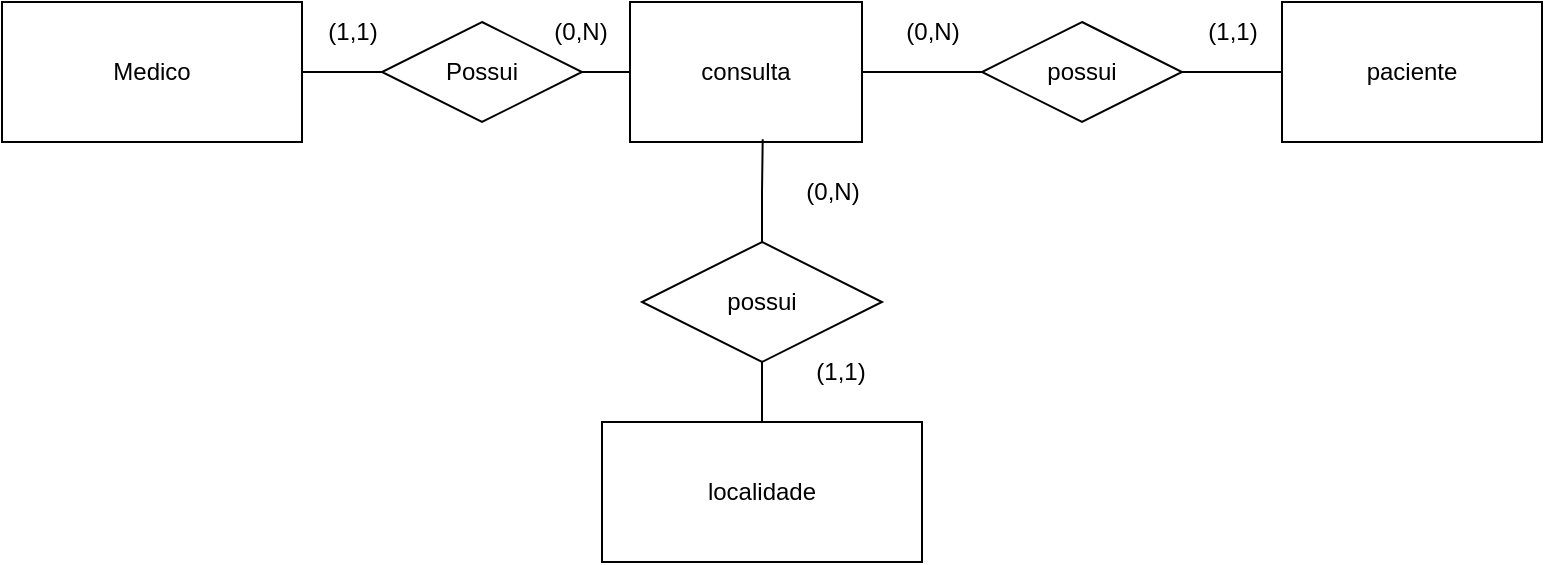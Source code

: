 <mxfile version="26.2.5" pages="3">
  <diagram name="Modelo Conceitual" id="XdbfW6OrvHlhTOaKMAr4">
    <mxGraphModel dx="1044" dy="562" grid="1" gridSize="10" guides="1" tooltips="1" connect="1" arrows="1" fold="1" page="1" pageScale="1" pageWidth="827" pageHeight="1169" math="0" shadow="0">
      <root>
        <mxCell id="0" />
        <mxCell id="1" parent="0" />
        <mxCell id="3s5COx7zcraZV2LJmLjN-1" value="Medico" style="whiteSpace=wrap;html=1;align=center;" vertex="1" parent="1">
          <mxGeometry x="20" y="110" width="150" height="70" as="geometry" />
        </mxCell>
        <mxCell id="3s5COx7zcraZV2LJmLjN-2" value="paciente" style="whiteSpace=wrap;html=1;align=center;" vertex="1" parent="1">
          <mxGeometry x="660" y="110" width="130" height="70" as="geometry" />
        </mxCell>
        <mxCell id="3s5COx7zcraZV2LJmLjN-9" style="edgeStyle=orthogonalEdgeStyle;rounded=0;orthogonalLoop=1;jettySize=auto;html=1;entryX=1;entryY=0.5;entryDx=0;entryDy=0;endArrow=none;startFill=0;" edge="1" parent="1" source="3s5COx7zcraZV2LJmLjN-3" target="3s5COx7zcraZV2LJmLjN-6">
          <mxGeometry relative="1" as="geometry" />
        </mxCell>
        <mxCell id="3s5COx7zcraZV2LJmLjN-14" style="edgeStyle=orthogonalEdgeStyle;rounded=0;orthogonalLoop=1;jettySize=auto;html=1;entryX=0;entryY=0.5;entryDx=0;entryDy=0;endArrow=none;startFill=0;" edge="1" parent="1" source="3s5COx7zcraZV2LJmLjN-3" target="3s5COx7zcraZV2LJmLjN-11">
          <mxGeometry relative="1" as="geometry" />
        </mxCell>
        <mxCell id="3s5COx7zcraZV2LJmLjN-3" value="consulta" style="whiteSpace=wrap;html=1;align=center;" vertex="1" parent="1">
          <mxGeometry x="334" y="110" width="116" height="70" as="geometry" />
        </mxCell>
        <mxCell id="3s5COx7zcraZV2LJmLjN-17" style="edgeStyle=orthogonalEdgeStyle;rounded=0;orthogonalLoop=1;jettySize=auto;html=1;entryX=0.5;entryY=1;entryDx=0;entryDy=0;endArrow=none;startFill=0;" edge="1" parent="1" source="3s5COx7zcraZV2LJmLjN-4" target="3s5COx7zcraZV2LJmLjN-16">
          <mxGeometry relative="1" as="geometry" />
        </mxCell>
        <mxCell id="3s5COx7zcraZV2LJmLjN-4" value="localidade" style="whiteSpace=wrap;html=1;align=center;" vertex="1" parent="1">
          <mxGeometry x="320" y="320" width="160" height="70" as="geometry" />
        </mxCell>
        <mxCell id="3s5COx7zcraZV2LJmLjN-10" style="edgeStyle=orthogonalEdgeStyle;rounded=0;orthogonalLoop=1;jettySize=auto;html=1;entryX=1;entryY=0.5;entryDx=0;entryDy=0;endArrow=none;startFill=0;" edge="1" parent="1" source="3s5COx7zcraZV2LJmLjN-6" target="3s5COx7zcraZV2LJmLjN-1">
          <mxGeometry relative="1" as="geometry" />
        </mxCell>
        <mxCell id="3s5COx7zcraZV2LJmLjN-6" value="Possui" style="shape=rhombus;perimeter=rhombusPerimeter;whiteSpace=wrap;html=1;align=center;" vertex="1" parent="1">
          <mxGeometry x="210" y="120" width="100" height="50" as="geometry" />
        </mxCell>
        <mxCell id="3s5COx7zcraZV2LJmLjN-13" style="edgeStyle=orthogonalEdgeStyle;rounded=0;orthogonalLoop=1;jettySize=auto;html=1;endArrow=none;startFill=0;" edge="1" parent="1" source="3s5COx7zcraZV2LJmLjN-11" target="3s5COx7zcraZV2LJmLjN-2">
          <mxGeometry relative="1" as="geometry" />
        </mxCell>
        <mxCell id="3s5COx7zcraZV2LJmLjN-11" value="possui" style="shape=rhombus;perimeter=rhombusPerimeter;whiteSpace=wrap;html=1;align=center;" vertex="1" parent="1">
          <mxGeometry x="510" y="120" width="100" height="50" as="geometry" />
        </mxCell>
        <mxCell id="3s5COx7zcraZV2LJmLjN-16" value="possui" style="shape=rhombus;perimeter=rhombusPerimeter;whiteSpace=wrap;html=1;align=center;" vertex="1" parent="1">
          <mxGeometry x="340" y="230" width="120" height="60" as="geometry" />
        </mxCell>
        <mxCell id="3s5COx7zcraZV2LJmLjN-18" style="edgeStyle=orthogonalEdgeStyle;rounded=0;orthogonalLoop=1;jettySize=auto;html=1;entryX=0.572;entryY=0.98;entryDx=0;entryDy=0;entryPerimeter=0;endArrow=none;startFill=0;" edge="1" parent="1" source="3s5COx7zcraZV2LJmLjN-16" target="3s5COx7zcraZV2LJmLjN-3">
          <mxGeometry relative="1" as="geometry" />
        </mxCell>
        <mxCell id="3s5COx7zcraZV2LJmLjN-19" value="(1,1)" style="text;html=1;align=center;verticalAlign=middle;resizable=0;points=[];autosize=1;strokeColor=none;fillColor=none;" vertex="1" parent="1">
          <mxGeometry x="170" y="110" width="50" height="30" as="geometry" />
        </mxCell>
        <mxCell id="3s5COx7zcraZV2LJmLjN-20" value="(0,N)" style="text;html=1;align=center;verticalAlign=middle;resizable=0;points=[];autosize=1;strokeColor=none;fillColor=none;" vertex="1" parent="1">
          <mxGeometry x="284" y="110" width="50" height="30" as="geometry" />
        </mxCell>
        <mxCell id="3s5COx7zcraZV2LJmLjN-21" value="(1,1)" style="text;html=1;align=center;verticalAlign=middle;resizable=0;points=[];autosize=1;strokeColor=none;fillColor=none;" vertex="1" parent="1">
          <mxGeometry x="610" y="110" width="50" height="30" as="geometry" />
        </mxCell>
        <mxCell id="3s5COx7zcraZV2LJmLjN-23" value="(0,N)" style="text;html=1;align=center;verticalAlign=middle;resizable=0;points=[];autosize=1;strokeColor=none;fillColor=none;" vertex="1" parent="1">
          <mxGeometry x="460" y="110" width="50" height="30" as="geometry" />
        </mxCell>
        <mxCell id="3s5COx7zcraZV2LJmLjN-24" value="(1,1)" style="text;html=1;align=center;verticalAlign=middle;resizable=0;points=[];autosize=1;strokeColor=none;fillColor=none;" vertex="1" parent="1">
          <mxGeometry x="414" y="280" width="50" height="30" as="geometry" />
        </mxCell>
        <mxCell id="3s5COx7zcraZV2LJmLjN-25" value="(0,N)" style="text;html=1;align=center;verticalAlign=middle;resizable=0;points=[];autosize=1;strokeColor=none;fillColor=none;" vertex="1" parent="1">
          <mxGeometry x="410" y="190" width="50" height="30" as="geometry" />
        </mxCell>
      </root>
    </mxGraphModel>
  </diagram>
  <diagram id="AGFyc7qadHE_hdoSqZsq" name="Modelo logico">
    <mxGraphModel dx="870" dy="468" grid="1" gridSize="10" guides="1" tooltips="1" connect="1" arrows="1" fold="1" page="1" pageScale="1" pageWidth="827" pageHeight="1169" math="0" shadow="0">
      <root>
        <mxCell id="0" />
        <mxCell id="1" parent="0" />
        <mxCell id="VXUU4b_qIK71xJCYZt5q-1" value="Medico" style="shape=table;startSize=30;container=1;collapsible=1;childLayout=tableLayout;fixedRows=1;rowLines=0;fontStyle=1;align=center;resizeLast=1;html=1;" vertex="1" parent="1">
          <mxGeometry x="60" y="210" width="190" height="170" as="geometry" />
        </mxCell>
        <mxCell id="VXUU4b_qIK71xJCYZt5q-2" value="" style="shape=tableRow;horizontal=0;startSize=0;swimlaneHead=0;swimlaneBody=0;fillColor=none;collapsible=0;dropTarget=0;points=[[0,0.5],[1,0.5]];portConstraint=eastwest;top=0;left=0;right=0;bottom=1;" vertex="1" parent="VXUU4b_qIK71xJCYZt5q-1">
          <mxGeometry y="30" width="190" height="20" as="geometry" />
        </mxCell>
        <mxCell id="VXUU4b_qIK71xJCYZt5q-3" value="PK" style="shape=partialRectangle;connectable=0;fillColor=none;top=0;left=0;bottom=0;right=0;fontStyle=1;overflow=hidden;whiteSpace=wrap;html=1;" vertex="1" parent="VXUU4b_qIK71xJCYZt5q-2">
          <mxGeometry width="30" height="20" as="geometry">
            <mxRectangle width="30" height="20" as="alternateBounds" />
          </mxGeometry>
        </mxCell>
        <mxCell id="VXUU4b_qIK71xJCYZt5q-4" value="idMedico" style="shape=partialRectangle;connectable=0;fillColor=none;top=0;left=0;bottom=0;right=0;align=left;spacingLeft=6;fontStyle=5;overflow=hidden;whiteSpace=wrap;html=1;" vertex="1" parent="VXUU4b_qIK71xJCYZt5q-2">
          <mxGeometry x="30" width="160" height="20" as="geometry">
            <mxRectangle width="160" height="20" as="alternateBounds" />
          </mxGeometry>
        </mxCell>
        <mxCell id="VXUU4b_qIK71xJCYZt5q-5" value="" style="shape=tableRow;horizontal=0;startSize=0;swimlaneHead=0;swimlaneBody=0;fillColor=none;collapsible=0;dropTarget=0;points=[[0,0.5],[1,0.5]];portConstraint=eastwest;top=0;left=0;right=0;bottom=0;" vertex="1" parent="VXUU4b_qIK71xJCYZt5q-1">
          <mxGeometry y="50" width="190" height="30" as="geometry" />
        </mxCell>
        <mxCell id="VXUU4b_qIK71xJCYZt5q-6" value="" style="shape=partialRectangle;connectable=0;fillColor=none;top=0;left=0;bottom=0;right=0;editable=1;overflow=hidden;whiteSpace=wrap;html=1;" vertex="1" parent="VXUU4b_qIK71xJCYZt5q-5">
          <mxGeometry width="30" height="30" as="geometry">
            <mxRectangle width="30" height="30" as="alternateBounds" />
          </mxGeometry>
        </mxCell>
        <mxCell id="VXUU4b_qIK71xJCYZt5q-7" value="Nome" style="shape=partialRectangle;connectable=0;fillColor=none;top=0;left=0;bottom=0;right=0;align=left;spacingLeft=6;overflow=hidden;whiteSpace=wrap;html=1;" vertex="1" parent="VXUU4b_qIK71xJCYZt5q-5">
          <mxGeometry x="30" width="160" height="30" as="geometry">
            <mxRectangle width="160" height="30" as="alternateBounds" />
          </mxGeometry>
        </mxCell>
        <mxCell id="VXUU4b_qIK71xJCYZt5q-8" value="" style="shape=tableRow;horizontal=0;startSize=0;swimlaneHead=0;swimlaneBody=0;fillColor=none;collapsible=0;dropTarget=0;points=[[0,0.5],[1,0.5]];portConstraint=eastwest;top=0;left=0;right=0;bottom=0;" vertex="1" parent="VXUU4b_qIK71xJCYZt5q-1">
          <mxGeometry y="80" width="190" height="30" as="geometry" />
        </mxCell>
        <mxCell id="VXUU4b_qIK71xJCYZt5q-9" value="" style="shape=partialRectangle;connectable=0;fillColor=none;top=0;left=0;bottom=0;right=0;editable=1;overflow=hidden;whiteSpace=wrap;html=1;" vertex="1" parent="VXUU4b_qIK71xJCYZt5q-8">
          <mxGeometry width="30" height="30" as="geometry">
            <mxRectangle width="30" height="30" as="alternateBounds" />
          </mxGeometry>
        </mxCell>
        <mxCell id="VXUU4b_qIK71xJCYZt5q-10" value="CRM" style="shape=partialRectangle;connectable=0;fillColor=none;top=0;left=0;bottom=0;right=0;align=left;spacingLeft=6;overflow=hidden;whiteSpace=wrap;html=1;" vertex="1" parent="VXUU4b_qIK71xJCYZt5q-8">
          <mxGeometry x="30" width="160" height="30" as="geometry">
            <mxRectangle width="160" height="30" as="alternateBounds" />
          </mxGeometry>
        </mxCell>
        <mxCell id="VXUU4b_qIK71xJCYZt5q-11" value="" style="shape=tableRow;horizontal=0;startSize=0;swimlaneHead=0;swimlaneBody=0;fillColor=none;collapsible=0;dropTarget=0;points=[[0,0.5],[1,0.5]];portConstraint=eastwest;top=0;left=0;right=0;bottom=0;" vertex="1" parent="VXUU4b_qIK71xJCYZt5q-1">
          <mxGeometry y="110" width="190" height="30" as="geometry" />
        </mxCell>
        <mxCell id="VXUU4b_qIK71xJCYZt5q-12" value="" style="shape=partialRectangle;connectable=0;fillColor=none;top=0;left=0;bottom=0;right=0;editable=1;overflow=hidden;whiteSpace=wrap;html=1;" vertex="1" parent="VXUU4b_qIK71xJCYZt5q-11">
          <mxGeometry width="30" height="30" as="geometry">
            <mxRectangle width="30" height="30" as="alternateBounds" />
          </mxGeometry>
        </mxCell>
        <mxCell id="VXUU4b_qIK71xJCYZt5q-13" value="Especialidade" style="shape=partialRectangle;connectable=0;fillColor=none;top=0;left=0;bottom=0;right=0;align=left;spacingLeft=6;overflow=hidden;whiteSpace=wrap;html=1;" vertex="1" parent="VXUU4b_qIK71xJCYZt5q-11">
          <mxGeometry x="30" width="160" height="30" as="geometry">
            <mxRectangle width="160" height="30" as="alternateBounds" />
          </mxGeometry>
        </mxCell>
        <mxCell id="VXUU4b_qIK71xJCYZt5q-27" value="" style="shape=tableRow;horizontal=0;startSize=0;swimlaneHead=0;swimlaneBody=0;fillColor=none;collapsible=0;dropTarget=0;points=[[0,0.5],[1,0.5]];portConstraint=eastwest;top=0;left=0;right=0;bottom=0;" vertex="1" parent="VXUU4b_qIK71xJCYZt5q-1">
          <mxGeometry y="140" width="190" height="30" as="geometry" />
        </mxCell>
        <mxCell id="VXUU4b_qIK71xJCYZt5q-28" value="" style="shape=partialRectangle;connectable=0;fillColor=none;top=0;left=0;bottom=0;right=0;editable=1;overflow=hidden;whiteSpace=wrap;html=1;" vertex="1" parent="VXUU4b_qIK71xJCYZt5q-27">
          <mxGeometry width="30" height="30" as="geometry">
            <mxRectangle width="30" height="30" as="alternateBounds" />
          </mxGeometry>
        </mxCell>
        <mxCell id="VXUU4b_qIK71xJCYZt5q-29" value="Horario Trabalho" style="shape=partialRectangle;connectable=0;fillColor=none;top=0;left=0;bottom=0;right=0;align=left;spacingLeft=6;overflow=hidden;whiteSpace=wrap;html=1;" vertex="1" parent="VXUU4b_qIK71xJCYZt5q-27">
          <mxGeometry x="30" width="160" height="30" as="geometry">
            <mxRectangle width="160" height="30" as="alternateBounds" />
          </mxGeometry>
        </mxCell>
        <mxCell id="VXUU4b_qIK71xJCYZt5q-30" value="Consulta" style="shape=table;startSize=30;container=1;collapsible=1;childLayout=tableLayout;fixedRows=1;rowLines=0;fontStyle=1;align=center;resizeLast=1;html=1;" vertex="1" parent="1">
          <mxGeometry x="310" y="210" width="190" height="170" as="geometry" />
        </mxCell>
        <mxCell id="VXUU4b_qIK71xJCYZt5q-31" value="" style="shape=tableRow;horizontal=0;startSize=0;swimlaneHead=0;swimlaneBody=0;fillColor=none;collapsible=0;dropTarget=0;points=[[0,0.5],[1,0.5]];portConstraint=eastwest;top=0;left=0;right=0;bottom=1;" vertex="1" parent="VXUU4b_qIK71xJCYZt5q-30">
          <mxGeometry y="30" width="190" height="20" as="geometry" />
        </mxCell>
        <mxCell id="VXUU4b_qIK71xJCYZt5q-32" value="PK" style="shape=partialRectangle;connectable=0;fillColor=none;top=0;left=0;bottom=0;right=0;fontStyle=1;overflow=hidden;whiteSpace=wrap;html=1;" vertex="1" parent="VXUU4b_qIK71xJCYZt5q-31">
          <mxGeometry width="30" height="20" as="geometry">
            <mxRectangle width="30" height="20" as="alternateBounds" />
          </mxGeometry>
        </mxCell>
        <mxCell id="VXUU4b_qIK71xJCYZt5q-33" value="idConsulta" style="shape=partialRectangle;connectable=0;fillColor=none;top=0;left=0;bottom=0;right=0;align=left;spacingLeft=6;fontStyle=5;overflow=hidden;whiteSpace=wrap;html=1;" vertex="1" parent="VXUU4b_qIK71xJCYZt5q-31">
          <mxGeometry x="30" width="160" height="20" as="geometry">
            <mxRectangle width="160" height="20" as="alternateBounds" />
          </mxGeometry>
        </mxCell>
        <mxCell id="VXUU4b_qIK71xJCYZt5q-34" value="" style="shape=tableRow;horizontal=0;startSize=0;swimlaneHead=0;swimlaneBody=0;fillColor=none;collapsible=0;dropTarget=0;points=[[0,0.5],[1,0.5]];portConstraint=eastwest;top=0;left=0;right=0;bottom=0;" vertex="1" parent="VXUU4b_qIK71xJCYZt5q-30">
          <mxGeometry y="50" width="190" height="30" as="geometry" />
        </mxCell>
        <mxCell id="VXUU4b_qIK71xJCYZt5q-35" value="" style="shape=partialRectangle;connectable=0;fillColor=none;top=0;left=0;bottom=0;right=0;editable=1;overflow=hidden;whiteSpace=wrap;html=1;" vertex="1" parent="VXUU4b_qIK71xJCYZt5q-34">
          <mxGeometry width="30" height="30" as="geometry">
            <mxRectangle width="30" height="30" as="alternateBounds" />
          </mxGeometry>
        </mxCell>
        <mxCell id="VXUU4b_qIK71xJCYZt5q-36" value="Horario" style="shape=partialRectangle;connectable=0;fillColor=none;top=0;left=0;bottom=0;right=0;align=left;spacingLeft=6;overflow=hidden;whiteSpace=wrap;html=1;" vertex="1" parent="VXUU4b_qIK71xJCYZt5q-34">
          <mxGeometry x="30" width="160" height="30" as="geometry">
            <mxRectangle width="160" height="30" as="alternateBounds" />
          </mxGeometry>
        </mxCell>
        <mxCell id="VXUU4b_qIK71xJCYZt5q-37" value="" style="shape=tableRow;horizontal=0;startSize=0;swimlaneHead=0;swimlaneBody=0;fillColor=none;collapsible=0;dropTarget=0;points=[[0,0.5],[1,0.5]];portConstraint=eastwest;top=0;left=0;right=0;bottom=0;" vertex="1" parent="VXUU4b_qIK71xJCYZt5q-30">
          <mxGeometry y="80" width="190" height="30" as="geometry" />
        </mxCell>
        <mxCell id="VXUU4b_qIK71xJCYZt5q-38" value="" style="shape=partialRectangle;connectable=0;fillColor=none;top=0;left=0;bottom=0;right=0;editable=1;overflow=hidden;whiteSpace=wrap;html=1;" vertex="1" parent="VXUU4b_qIK71xJCYZt5q-37">
          <mxGeometry width="30" height="30" as="geometry">
            <mxRectangle width="30" height="30" as="alternateBounds" />
          </mxGeometry>
        </mxCell>
        <mxCell id="VXUU4b_qIK71xJCYZt5q-39" value="Data" style="shape=partialRectangle;connectable=0;fillColor=none;top=0;left=0;bottom=0;right=0;align=left;spacingLeft=6;overflow=hidden;whiteSpace=wrap;html=1;" vertex="1" parent="VXUU4b_qIK71xJCYZt5q-37">
          <mxGeometry x="30" width="160" height="30" as="geometry">
            <mxRectangle width="160" height="30" as="alternateBounds" />
          </mxGeometry>
        </mxCell>
        <mxCell id="VXUU4b_qIK71xJCYZt5q-87" value="" style="shape=tableRow;horizontal=0;startSize=0;swimlaneHead=0;swimlaneBody=0;fillColor=none;collapsible=0;dropTarget=0;points=[[0,0.5],[1,0.5]];portConstraint=eastwest;top=0;left=0;right=0;bottom=1;" vertex="1" parent="VXUU4b_qIK71xJCYZt5q-30">
          <mxGeometry y="110" width="190" height="20" as="geometry" />
        </mxCell>
        <mxCell id="VXUU4b_qIK71xJCYZt5q-88" value="FK" style="shape=partialRectangle;connectable=0;fillColor=none;top=0;left=0;bottom=0;right=0;fontStyle=1;overflow=hidden;whiteSpace=wrap;html=1;" vertex="1" parent="VXUU4b_qIK71xJCYZt5q-87">
          <mxGeometry width="30" height="20" as="geometry">
            <mxRectangle width="30" height="20" as="alternateBounds" />
          </mxGeometry>
        </mxCell>
        <mxCell id="VXUU4b_qIK71xJCYZt5q-89" value="idMedico" style="shape=partialRectangle;connectable=0;fillColor=none;top=0;left=0;bottom=0;right=0;align=left;spacingLeft=6;fontStyle=5;overflow=hidden;whiteSpace=wrap;html=1;" vertex="1" parent="VXUU4b_qIK71xJCYZt5q-87">
          <mxGeometry x="30" width="160" height="20" as="geometry">
            <mxRectangle width="160" height="20" as="alternateBounds" />
          </mxGeometry>
        </mxCell>
        <mxCell id="VXUU4b_qIK71xJCYZt5q-103" value="" style="shape=tableRow;horizontal=0;startSize=0;swimlaneHead=0;swimlaneBody=0;fillColor=none;collapsible=0;dropTarget=0;points=[[0,0.5],[1,0.5]];portConstraint=eastwest;top=0;left=0;right=0;bottom=1;" vertex="1" parent="VXUU4b_qIK71xJCYZt5q-30">
          <mxGeometry y="130" width="190" height="20" as="geometry" />
        </mxCell>
        <mxCell id="VXUU4b_qIK71xJCYZt5q-104" value="FK" style="shape=partialRectangle;connectable=0;fillColor=none;top=0;left=0;bottom=0;right=0;fontStyle=1;overflow=hidden;whiteSpace=wrap;html=1;" vertex="1" parent="VXUU4b_qIK71xJCYZt5q-103">
          <mxGeometry width="30" height="20" as="geometry">
            <mxRectangle width="30" height="20" as="alternateBounds" />
          </mxGeometry>
        </mxCell>
        <mxCell id="VXUU4b_qIK71xJCYZt5q-105" value="idPaciente" style="shape=partialRectangle;connectable=0;fillColor=none;top=0;left=0;bottom=0;right=0;align=left;spacingLeft=6;fontStyle=5;overflow=hidden;whiteSpace=wrap;html=1;" vertex="1" parent="VXUU4b_qIK71xJCYZt5q-103">
          <mxGeometry x="30" width="160" height="20" as="geometry">
            <mxRectangle width="160" height="20" as="alternateBounds" />
          </mxGeometry>
        </mxCell>
        <mxCell id="VXUU4b_qIK71xJCYZt5q-106" value="" style="shape=tableRow;horizontal=0;startSize=0;swimlaneHead=0;swimlaneBody=0;fillColor=none;collapsible=0;dropTarget=0;points=[[0,0.5],[1,0.5]];portConstraint=eastwest;top=0;left=0;right=0;bottom=1;" vertex="1" parent="VXUU4b_qIK71xJCYZt5q-30">
          <mxGeometry y="150" width="190" height="20" as="geometry" />
        </mxCell>
        <mxCell id="VXUU4b_qIK71xJCYZt5q-107" value="FK" style="shape=partialRectangle;connectable=0;fillColor=none;top=0;left=0;bottom=0;right=0;fontStyle=1;overflow=hidden;whiteSpace=wrap;html=1;" vertex="1" parent="VXUU4b_qIK71xJCYZt5q-106">
          <mxGeometry width="30" height="20" as="geometry">
            <mxRectangle width="30" height="20" as="alternateBounds" />
          </mxGeometry>
        </mxCell>
        <mxCell id="VXUU4b_qIK71xJCYZt5q-108" value="idLaboratorio" style="shape=partialRectangle;connectable=0;fillColor=none;top=0;left=0;bottom=0;right=0;align=left;spacingLeft=6;fontStyle=5;overflow=hidden;whiteSpace=wrap;html=1;" vertex="1" parent="VXUU4b_qIK71xJCYZt5q-106">
          <mxGeometry x="30" width="160" height="20" as="geometry">
            <mxRectangle width="160" height="20" as="alternateBounds" />
          </mxGeometry>
        </mxCell>
        <mxCell id="VXUU4b_qIK71xJCYZt5q-46" value="Paciente" style="shape=table;startSize=30;container=1;collapsible=1;childLayout=tableLayout;fixedRows=1;rowLines=0;fontStyle=1;align=center;resizeLast=1;html=1;" vertex="1" parent="1">
          <mxGeometry x="560" y="200" width="190" height="230" as="geometry" />
        </mxCell>
        <mxCell id="VXUU4b_qIK71xJCYZt5q-47" value="" style="shape=tableRow;horizontal=0;startSize=0;swimlaneHead=0;swimlaneBody=0;fillColor=none;collapsible=0;dropTarget=0;points=[[0,0.5],[1,0.5]];portConstraint=eastwest;top=0;left=0;right=0;bottom=1;" vertex="1" parent="VXUU4b_qIK71xJCYZt5q-46">
          <mxGeometry y="30" width="190" height="20" as="geometry" />
        </mxCell>
        <mxCell id="VXUU4b_qIK71xJCYZt5q-48" value="PK" style="shape=partialRectangle;connectable=0;fillColor=none;top=0;left=0;bottom=0;right=0;fontStyle=1;overflow=hidden;whiteSpace=wrap;html=1;" vertex="1" parent="VXUU4b_qIK71xJCYZt5q-47">
          <mxGeometry width="30" height="20" as="geometry">
            <mxRectangle width="30" height="20" as="alternateBounds" />
          </mxGeometry>
        </mxCell>
        <mxCell id="VXUU4b_qIK71xJCYZt5q-49" value="idPaciente" style="shape=partialRectangle;connectable=0;fillColor=none;top=0;left=0;bottom=0;right=0;align=left;spacingLeft=6;fontStyle=5;overflow=hidden;whiteSpace=wrap;html=1;" vertex="1" parent="VXUU4b_qIK71xJCYZt5q-47">
          <mxGeometry x="30" width="160" height="20" as="geometry">
            <mxRectangle width="160" height="20" as="alternateBounds" />
          </mxGeometry>
        </mxCell>
        <mxCell id="VXUU4b_qIK71xJCYZt5q-50" value="" style="shape=tableRow;horizontal=0;startSize=0;swimlaneHead=0;swimlaneBody=0;fillColor=none;collapsible=0;dropTarget=0;points=[[0,0.5],[1,0.5]];portConstraint=eastwest;top=0;left=0;right=0;bottom=0;" vertex="1" parent="VXUU4b_qIK71xJCYZt5q-46">
          <mxGeometry y="50" width="190" height="30" as="geometry" />
        </mxCell>
        <mxCell id="VXUU4b_qIK71xJCYZt5q-51" value="" style="shape=partialRectangle;connectable=0;fillColor=none;top=0;left=0;bottom=0;right=0;editable=1;overflow=hidden;whiteSpace=wrap;html=1;" vertex="1" parent="VXUU4b_qIK71xJCYZt5q-50">
          <mxGeometry width="30" height="30" as="geometry">
            <mxRectangle width="30" height="30" as="alternateBounds" />
          </mxGeometry>
        </mxCell>
        <mxCell id="VXUU4b_qIK71xJCYZt5q-52" value="Nome" style="shape=partialRectangle;connectable=0;fillColor=none;top=0;left=0;bottom=0;right=0;align=left;spacingLeft=6;overflow=hidden;whiteSpace=wrap;html=1;" vertex="1" parent="VXUU4b_qIK71xJCYZt5q-50">
          <mxGeometry x="30" width="160" height="30" as="geometry">
            <mxRectangle width="160" height="30" as="alternateBounds" />
          </mxGeometry>
        </mxCell>
        <mxCell id="VXUU4b_qIK71xJCYZt5q-53" value="" style="shape=tableRow;horizontal=0;startSize=0;swimlaneHead=0;swimlaneBody=0;fillColor=none;collapsible=0;dropTarget=0;points=[[0,0.5],[1,0.5]];portConstraint=eastwest;top=0;left=0;right=0;bottom=0;" vertex="1" parent="VXUU4b_qIK71xJCYZt5q-46">
          <mxGeometry y="80" width="190" height="30" as="geometry" />
        </mxCell>
        <mxCell id="VXUU4b_qIK71xJCYZt5q-54" value="" style="shape=partialRectangle;connectable=0;fillColor=none;top=0;left=0;bottom=0;right=0;editable=1;overflow=hidden;whiteSpace=wrap;html=1;" vertex="1" parent="VXUU4b_qIK71xJCYZt5q-53">
          <mxGeometry width="30" height="30" as="geometry">
            <mxRectangle width="30" height="30" as="alternateBounds" />
          </mxGeometry>
        </mxCell>
        <mxCell id="VXUU4b_qIK71xJCYZt5q-55" value="CPF" style="shape=partialRectangle;connectable=0;fillColor=none;top=0;left=0;bottom=0;right=0;align=left;spacingLeft=6;overflow=hidden;whiteSpace=wrap;html=1;" vertex="1" parent="VXUU4b_qIK71xJCYZt5q-53">
          <mxGeometry x="30" width="160" height="30" as="geometry">
            <mxRectangle width="160" height="30" as="alternateBounds" />
          </mxGeometry>
        </mxCell>
        <mxCell id="VXUU4b_qIK71xJCYZt5q-56" value="" style="shape=tableRow;horizontal=0;startSize=0;swimlaneHead=0;swimlaneBody=0;fillColor=none;collapsible=0;dropTarget=0;points=[[0,0.5],[1,0.5]];portConstraint=eastwest;top=0;left=0;right=0;bottom=0;" vertex="1" parent="VXUU4b_qIK71xJCYZt5q-46">
          <mxGeometry y="110" width="190" height="30" as="geometry" />
        </mxCell>
        <mxCell id="VXUU4b_qIK71xJCYZt5q-57" value="" style="shape=partialRectangle;connectable=0;fillColor=none;top=0;left=0;bottom=0;right=0;editable=1;overflow=hidden;whiteSpace=wrap;html=1;" vertex="1" parent="VXUU4b_qIK71xJCYZt5q-56">
          <mxGeometry width="30" height="30" as="geometry">
            <mxRectangle width="30" height="30" as="alternateBounds" />
          </mxGeometry>
        </mxCell>
        <mxCell id="VXUU4b_qIK71xJCYZt5q-58" value="convenio" style="shape=partialRectangle;connectable=0;fillColor=none;top=0;left=0;bottom=0;right=0;align=left;spacingLeft=6;overflow=hidden;whiteSpace=wrap;html=1;" vertex="1" parent="VXUU4b_qIK71xJCYZt5q-56">
          <mxGeometry x="30" width="160" height="30" as="geometry">
            <mxRectangle width="160" height="30" as="alternateBounds" />
          </mxGeometry>
        </mxCell>
        <mxCell id="VXUU4b_qIK71xJCYZt5q-59" value="" style="shape=tableRow;horizontal=0;startSize=0;swimlaneHead=0;swimlaneBody=0;fillColor=none;collapsible=0;dropTarget=0;points=[[0,0.5],[1,0.5]];portConstraint=eastwest;top=0;left=0;right=0;bottom=0;" vertex="1" parent="VXUU4b_qIK71xJCYZt5q-46">
          <mxGeometry y="140" width="190" height="30" as="geometry" />
        </mxCell>
        <mxCell id="VXUU4b_qIK71xJCYZt5q-60" value="" style="shape=partialRectangle;connectable=0;fillColor=none;top=0;left=0;bottom=0;right=0;editable=1;overflow=hidden;whiteSpace=wrap;html=1;" vertex="1" parent="VXUU4b_qIK71xJCYZt5q-59">
          <mxGeometry width="30" height="30" as="geometry">
            <mxRectangle width="30" height="30" as="alternateBounds" />
          </mxGeometry>
        </mxCell>
        <mxCell id="VXUU4b_qIK71xJCYZt5q-61" value="Endereco" style="shape=partialRectangle;connectable=0;fillColor=none;top=0;left=0;bottom=0;right=0;align=left;spacingLeft=6;overflow=hidden;whiteSpace=wrap;html=1;" vertex="1" parent="VXUU4b_qIK71xJCYZt5q-59">
          <mxGeometry x="30" width="160" height="30" as="geometry">
            <mxRectangle width="160" height="30" as="alternateBounds" />
          </mxGeometry>
        </mxCell>
        <mxCell id="VXUU4b_qIK71xJCYZt5q-78" value="" style="shape=tableRow;horizontal=0;startSize=0;swimlaneHead=0;swimlaneBody=0;fillColor=none;collapsible=0;dropTarget=0;points=[[0,0.5],[1,0.5]];portConstraint=eastwest;top=0;left=0;right=0;bottom=0;" vertex="1" parent="VXUU4b_qIK71xJCYZt5q-46">
          <mxGeometry y="170" width="190" height="30" as="geometry" />
        </mxCell>
        <mxCell id="VXUU4b_qIK71xJCYZt5q-79" value="" style="shape=partialRectangle;connectable=0;fillColor=none;top=0;left=0;bottom=0;right=0;editable=1;overflow=hidden;whiteSpace=wrap;html=1;" vertex="1" parent="VXUU4b_qIK71xJCYZt5q-78">
          <mxGeometry width="30" height="30" as="geometry">
            <mxRectangle width="30" height="30" as="alternateBounds" />
          </mxGeometry>
        </mxCell>
        <mxCell id="VXUU4b_qIK71xJCYZt5q-80" value="Data nascimento" style="shape=partialRectangle;connectable=0;fillColor=none;top=0;left=0;bottom=0;right=0;align=left;spacingLeft=6;overflow=hidden;whiteSpace=wrap;html=1;" vertex="1" parent="VXUU4b_qIK71xJCYZt5q-78">
          <mxGeometry x="30" width="160" height="30" as="geometry">
            <mxRectangle width="160" height="30" as="alternateBounds" />
          </mxGeometry>
        </mxCell>
        <mxCell id="VXUU4b_qIK71xJCYZt5q-81" value="" style="shape=tableRow;horizontal=0;startSize=0;swimlaneHead=0;swimlaneBody=0;fillColor=none;collapsible=0;dropTarget=0;points=[[0,0.5],[1,0.5]];portConstraint=eastwest;top=0;left=0;right=0;bottom=0;" vertex="1" parent="VXUU4b_qIK71xJCYZt5q-46">
          <mxGeometry y="200" width="190" height="30" as="geometry" />
        </mxCell>
        <mxCell id="VXUU4b_qIK71xJCYZt5q-82" value="" style="shape=partialRectangle;connectable=0;fillColor=none;top=0;left=0;bottom=0;right=0;editable=1;overflow=hidden;whiteSpace=wrap;html=1;" vertex="1" parent="VXUU4b_qIK71xJCYZt5q-81">
          <mxGeometry width="30" height="30" as="geometry">
            <mxRectangle width="30" height="30" as="alternateBounds" />
          </mxGeometry>
        </mxCell>
        <mxCell id="VXUU4b_qIK71xJCYZt5q-83" value="sexo" style="shape=partialRectangle;connectable=0;fillColor=none;top=0;left=0;bottom=0;right=0;align=left;spacingLeft=6;overflow=hidden;whiteSpace=wrap;html=1;" vertex="1" parent="VXUU4b_qIK71xJCYZt5q-81">
          <mxGeometry x="30" width="160" height="30" as="geometry">
            <mxRectangle width="160" height="30" as="alternateBounds" />
          </mxGeometry>
        </mxCell>
        <mxCell id="VXUU4b_qIK71xJCYZt5q-62" value="Laboratorio" style="shape=table;startSize=30;container=1;collapsible=1;childLayout=tableLayout;fixedRows=1;rowLines=0;fontStyle=1;align=center;resizeLast=1;html=1;" vertex="1" parent="1">
          <mxGeometry x="310" y="460" width="190" height="190" as="geometry" />
        </mxCell>
        <mxCell id="VXUU4b_qIK71xJCYZt5q-63" value="" style="shape=tableRow;horizontal=0;startSize=0;swimlaneHead=0;swimlaneBody=0;fillColor=none;collapsible=0;dropTarget=0;points=[[0,0.5],[1,0.5]];portConstraint=eastwest;top=0;left=0;right=0;bottom=1;" vertex="1" parent="VXUU4b_qIK71xJCYZt5q-62">
          <mxGeometry y="30" width="190" height="20" as="geometry" />
        </mxCell>
        <mxCell id="VXUU4b_qIK71xJCYZt5q-64" value="PK" style="shape=partialRectangle;connectable=0;fillColor=none;top=0;left=0;bottom=0;right=0;fontStyle=1;overflow=hidden;whiteSpace=wrap;html=1;" vertex="1" parent="VXUU4b_qIK71xJCYZt5q-63">
          <mxGeometry width="30" height="20" as="geometry">
            <mxRectangle width="30" height="20" as="alternateBounds" />
          </mxGeometry>
        </mxCell>
        <mxCell id="VXUU4b_qIK71xJCYZt5q-65" value="idLaboratorio" style="shape=partialRectangle;connectable=0;fillColor=none;top=0;left=0;bottom=0;right=0;align=left;spacingLeft=6;fontStyle=5;overflow=hidden;whiteSpace=wrap;html=1;" vertex="1" parent="VXUU4b_qIK71xJCYZt5q-63">
          <mxGeometry x="30" width="160" height="20" as="geometry">
            <mxRectangle width="160" height="20" as="alternateBounds" />
          </mxGeometry>
        </mxCell>
        <mxCell id="VXUU4b_qIK71xJCYZt5q-66" value="" style="shape=tableRow;horizontal=0;startSize=0;swimlaneHead=0;swimlaneBody=0;fillColor=none;collapsible=0;dropTarget=0;points=[[0,0.5],[1,0.5]];portConstraint=eastwest;top=0;left=0;right=0;bottom=0;" vertex="1" parent="VXUU4b_qIK71xJCYZt5q-62">
          <mxGeometry y="50" width="190" height="30" as="geometry" />
        </mxCell>
        <mxCell id="VXUU4b_qIK71xJCYZt5q-67" value="" style="shape=partialRectangle;connectable=0;fillColor=none;top=0;left=0;bottom=0;right=0;editable=1;overflow=hidden;whiteSpace=wrap;html=1;" vertex="1" parent="VXUU4b_qIK71xJCYZt5q-66">
          <mxGeometry width="30" height="30" as="geometry">
            <mxRectangle width="30" height="30" as="alternateBounds" />
          </mxGeometry>
        </mxCell>
        <mxCell id="VXUU4b_qIK71xJCYZt5q-68" value="Endereco" style="shape=partialRectangle;connectable=0;fillColor=none;top=0;left=0;bottom=0;right=0;align=left;spacingLeft=6;overflow=hidden;whiteSpace=wrap;html=1;" vertex="1" parent="VXUU4b_qIK71xJCYZt5q-66">
          <mxGeometry x="30" width="160" height="30" as="geometry">
            <mxRectangle width="160" height="30" as="alternateBounds" />
          </mxGeometry>
        </mxCell>
        <mxCell id="VXUU4b_qIK71xJCYZt5q-69" value="" style="shape=tableRow;horizontal=0;startSize=0;swimlaneHead=0;swimlaneBody=0;fillColor=none;collapsible=0;dropTarget=0;points=[[0,0.5],[1,0.5]];portConstraint=eastwest;top=0;left=0;right=0;bottom=0;" vertex="1" parent="VXUU4b_qIK71xJCYZt5q-62">
          <mxGeometry y="80" width="190" height="30" as="geometry" />
        </mxCell>
        <mxCell id="VXUU4b_qIK71xJCYZt5q-70" value="" style="shape=partialRectangle;connectable=0;fillColor=none;top=0;left=0;bottom=0;right=0;editable=1;overflow=hidden;whiteSpace=wrap;html=1;" vertex="1" parent="VXUU4b_qIK71xJCYZt5q-69">
          <mxGeometry width="30" height="30" as="geometry">
            <mxRectangle width="30" height="30" as="alternateBounds" />
          </mxGeometry>
        </mxCell>
        <mxCell id="VXUU4b_qIK71xJCYZt5q-71" value="Bairro" style="shape=partialRectangle;connectable=0;fillColor=none;top=0;left=0;bottom=0;right=0;align=left;spacingLeft=6;overflow=hidden;whiteSpace=wrap;html=1;" vertex="1" parent="VXUU4b_qIK71xJCYZt5q-69">
          <mxGeometry x="30" width="160" height="30" as="geometry">
            <mxRectangle width="160" height="30" as="alternateBounds" />
          </mxGeometry>
        </mxCell>
        <mxCell id="VXUU4b_qIK71xJCYZt5q-72" value="" style="shape=tableRow;horizontal=0;startSize=0;swimlaneHead=0;swimlaneBody=0;fillColor=none;collapsible=0;dropTarget=0;points=[[0,0.5],[1,0.5]];portConstraint=eastwest;top=0;left=0;right=0;bottom=0;" vertex="1" parent="VXUU4b_qIK71xJCYZt5q-62">
          <mxGeometry y="110" width="190" height="20" as="geometry" />
        </mxCell>
        <mxCell id="VXUU4b_qIK71xJCYZt5q-73" value="" style="shape=partialRectangle;connectable=0;fillColor=none;top=0;left=0;bottom=0;right=0;editable=1;overflow=hidden;whiteSpace=wrap;html=1;" vertex="1" parent="VXUU4b_qIK71xJCYZt5q-72">
          <mxGeometry width="30" height="20" as="geometry">
            <mxRectangle width="30" height="20" as="alternateBounds" />
          </mxGeometry>
        </mxCell>
        <mxCell id="VXUU4b_qIK71xJCYZt5q-74" value="Cidade" style="shape=partialRectangle;connectable=0;fillColor=none;top=0;left=0;bottom=0;right=0;align=left;spacingLeft=6;overflow=hidden;whiteSpace=wrap;html=1;" vertex="1" parent="VXUU4b_qIK71xJCYZt5q-72">
          <mxGeometry x="30" width="160" height="20" as="geometry">
            <mxRectangle width="160" height="20" as="alternateBounds" />
          </mxGeometry>
        </mxCell>
        <mxCell id="VXUU4b_qIK71xJCYZt5q-75" value="" style="shape=tableRow;horizontal=0;startSize=0;swimlaneHead=0;swimlaneBody=0;fillColor=none;collapsible=0;dropTarget=0;points=[[0,0.5],[1,0.5]];portConstraint=eastwest;top=0;left=0;right=0;bottom=0;" vertex="1" parent="VXUU4b_qIK71xJCYZt5q-62">
          <mxGeometry y="130" width="190" height="30" as="geometry" />
        </mxCell>
        <mxCell id="VXUU4b_qIK71xJCYZt5q-76" value="" style="shape=partialRectangle;connectable=0;fillColor=none;top=0;left=0;bottom=0;right=0;editable=1;overflow=hidden;whiteSpace=wrap;html=1;" vertex="1" parent="VXUU4b_qIK71xJCYZt5q-75">
          <mxGeometry width="30" height="30" as="geometry">
            <mxRectangle width="30" height="30" as="alternateBounds" />
          </mxGeometry>
        </mxCell>
        <mxCell id="VXUU4b_qIK71xJCYZt5q-77" value="Estado" style="shape=partialRectangle;connectable=0;fillColor=none;top=0;left=0;bottom=0;right=0;align=left;spacingLeft=6;overflow=hidden;whiteSpace=wrap;html=1;" vertex="1" parent="VXUU4b_qIK71xJCYZt5q-75">
          <mxGeometry x="30" width="160" height="30" as="geometry">
            <mxRectangle width="160" height="30" as="alternateBounds" />
          </mxGeometry>
        </mxCell>
        <mxCell id="VXUU4b_qIK71xJCYZt5q-84" value="" style="shape=tableRow;horizontal=0;startSize=0;swimlaneHead=0;swimlaneBody=0;fillColor=none;collapsible=0;dropTarget=0;points=[[0,0.5],[1,0.5]];portConstraint=eastwest;top=0;left=0;right=0;bottom=0;" vertex="1" parent="VXUU4b_qIK71xJCYZt5q-62">
          <mxGeometry y="160" width="190" height="30" as="geometry" />
        </mxCell>
        <mxCell id="VXUU4b_qIK71xJCYZt5q-85" value="" style="shape=partialRectangle;connectable=0;fillColor=none;top=0;left=0;bottom=0;right=0;editable=1;overflow=hidden;whiteSpace=wrap;html=1;" vertex="1" parent="VXUU4b_qIK71xJCYZt5q-84">
          <mxGeometry width="30" height="30" as="geometry">
            <mxRectangle width="30" height="30" as="alternateBounds" />
          </mxGeometry>
        </mxCell>
        <mxCell id="VXUU4b_qIK71xJCYZt5q-86" value="CEP" style="shape=partialRectangle;connectable=0;fillColor=none;top=0;left=0;bottom=0;right=0;align=left;spacingLeft=6;overflow=hidden;whiteSpace=wrap;html=1;" vertex="1" parent="VXUU4b_qIK71xJCYZt5q-84">
          <mxGeometry x="30" width="160" height="30" as="geometry">
            <mxRectangle width="160" height="30" as="alternateBounds" />
          </mxGeometry>
        </mxCell>
        <mxCell id="VXUU4b_qIK71xJCYZt5q-109" value="" style="edgeStyle=entityRelationEdgeStyle;fontSize=12;html=1;endArrow=ERzeroToMany;startArrow=ERmandOne;rounded=0;exitX=1;exitY=0.5;exitDx=0;exitDy=0;entryX=0;entryY=0.5;entryDx=0;entryDy=0;" edge="1" parent="1" source="VXUU4b_qIK71xJCYZt5q-2" target="VXUU4b_qIK71xJCYZt5q-87">
          <mxGeometry width="100" height="100" relative="1" as="geometry">
            <mxPoint x="190" y="510" as="sourcePoint" />
            <mxPoint x="290" y="410" as="targetPoint" />
          </mxGeometry>
        </mxCell>
        <mxCell id="VXUU4b_qIK71xJCYZt5q-110" value="" style="edgeStyle=entityRelationEdgeStyle;fontSize=12;html=1;endArrow=ERzeroToMany;startArrow=ERmandOne;rounded=0;exitX=0;exitY=0.5;exitDx=0;exitDy=0;entryX=1;entryY=0.5;entryDx=0;entryDy=0;" edge="1" parent="1" source="VXUU4b_qIK71xJCYZt5q-47" target="VXUU4b_qIK71xJCYZt5q-103">
          <mxGeometry width="100" height="100" relative="1" as="geometry">
            <mxPoint x="560" y="270" as="sourcePoint" />
            <mxPoint x="550" y="400" as="targetPoint" />
          </mxGeometry>
        </mxCell>
        <mxCell id="VXUU4b_qIK71xJCYZt5q-111" value="" style="edgeStyle=entityRelationEdgeStyle;fontSize=12;html=1;endArrow=ERzeroToMany;startArrow=ERmandOne;rounded=0;exitX=1;exitY=0.5;exitDx=0;exitDy=0;entryX=1;entryY=0.5;entryDx=0;entryDy=0;" edge="1" parent="1" source="VXUU4b_qIK71xJCYZt5q-63" target="VXUU4b_qIK71xJCYZt5q-106">
          <mxGeometry width="100" height="100" relative="1" as="geometry">
            <mxPoint x="530" y="570" as="sourcePoint" />
            <mxPoint x="630" y="470" as="targetPoint" />
          </mxGeometry>
        </mxCell>
      </root>
    </mxGraphModel>
  </diagram>
  <diagram name="Modelo Fisico" id="vkvEfDO9zxVCR8DKidcI">
    <mxGraphModel dx="1044" dy="562" grid="1" gridSize="10" guides="1" tooltips="1" connect="1" arrows="1" fold="1" page="1" pageScale="1" pageWidth="827" pageHeight="1169" math="0" shadow="0">
      <root>
        <mxCell id="h85ZUGrbjIx1T7IEsQvY-0" />
        <mxCell id="h85ZUGrbjIx1T7IEsQvY-1" parent="h85ZUGrbjIx1T7IEsQvY-0" />
        <mxCell id="h85ZUGrbjIx1T7IEsQvY-2" value="Medico" style="shape=table;startSize=30;container=1;collapsible=1;childLayout=tableLayout;fixedRows=1;rowLines=0;fontStyle=1;align=center;resizeLast=1;html=1;" parent="h85ZUGrbjIx1T7IEsQvY-1" vertex="1">
          <mxGeometry x="60" y="210" width="190" height="200" as="geometry" />
        </mxCell>
        <mxCell id="h85ZUGrbjIx1T7IEsQvY-3" value="" style="shape=tableRow;horizontal=0;startSize=0;swimlaneHead=0;swimlaneBody=0;fillColor=none;collapsible=0;dropTarget=0;points=[[0,0.5],[1,0.5]];portConstraint=eastwest;top=0;left=0;right=0;bottom=1;" parent="h85ZUGrbjIx1T7IEsQvY-2" vertex="1">
          <mxGeometry y="30" width="190" height="20" as="geometry" />
        </mxCell>
        <mxCell id="h85ZUGrbjIx1T7IEsQvY-4" value="PK" style="shape=partialRectangle;connectable=0;fillColor=none;top=0;left=0;bottom=0;right=0;fontStyle=1;overflow=hidden;whiteSpace=wrap;html=1;" parent="h85ZUGrbjIx1T7IEsQvY-3" vertex="1">
          <mxGeometry width="30" height="20" as="geometry">
            <mxRectangle width="30" height="20" as="alternateBounds" />
          </mxGeometry>
        </mxCell>
        <mxCell id="h85ZUGrbjIx1T7IEsQvY-5" value="idMedico int" style="shape=partialRectangle;connectable=0;fillColor=none;top=0;left=0;bottom=0;right=0;align=left;spacingLeft=6;fontStyle=5;overflow=hidden;whiteSpace=wrap;html=1;" parent="h85ZUGrbjIx1T7IEsQvY-3" vertex="1">
          <mxGeometry x="30" width="160" height="20" as="geometry">
            <mxRectangle width="160" height="20" as="alternateBounds" />
          </mxGeometry>
        </mxCell>
        <mxCell id="h85ZUGrbjIx1T7IEsQvY-6" value="" style="shape=tableRow;horizontal=0;startSize=0;swimlaneHead=0;swimlaneBody=0;fillColor=none;collapsible=0;dropTarget=0;points=[[0,0.5],[1,0.5]];portConstraint=eastwest;top=0;left=0;right=0;bottom=0;" parent="h85ZUGrbjIx1T7IEsQvY-2" vertex="1">
          <mxGeometry y="50" width="190" height="30" as="geometry" />
        </mxCell>
        <mxCell id="h85ZUGrbjIx1T7IEsQvY-7" value="" style="shape=partialRectangle;connectable=0;fillColor=none;top=0;left=0;bottom=0;right=0;editable=1;overflow=hidden;whiteSpace=wrap;html=1;" parent="h85ZUGrbjIx1T7IEsQvY-6" vertex="1">
          <mxGeometry width="30" height="30" as="geometry">
            <mxRectangle width="30" height="30" as="alternateBounds" />
          </mxGeometry>
        </mxCell>
        <mxCell id="h85ZUGrbjIx1T7IEsQvY-8" value="Nome VARCHAR(100)" style="shape=partialRectangle;connectable=0;fillColor=none;top=0;left=0;bottom=0;right=0;align=left;spacingLeft=6;overflow=hidden;whiteSpace=wrap;html=1;" parent="h85ZUGrbjIx1T7IEsQvY-6" vertex="1">
          <mxGeometry x="30" width="160" height="30" as="geometry">
            <mxRectangle width="160" height="30" as="alternateBounds" />
          </mxGeometry>
        </mxCell>
        <mxCell id="h85ZUGrbjIx1T7IEsQvY-9" value="" style="shape=tableRow;horizontal=0;startSize=0;swimlaneHead=0;swimlaneBody=0;fillColor=none;collapsible=0;dropTarget=0;points=[[0,0.5],[1,0.5]];portConstraint=eastwest;top=0;left=0;right=0;bottom=0;" parent="h85ZUGrbjIx1T7IEsQvY-2" vertex="1">
          <mxGeometry y="80" width="190" height="30" as="geometry" />
        </mxCell>
        <mxCell id="h85ZUGrbjIx1T7IEsQvY-10" value="" style="shape=partialRectangle;connectable=0;fillColor=none;top=0;left=0;bottom=0;right=0;editable=1;overflow=hidden;whiteSpace=wrap;html=1;" parent="h85ZUGrbjIx1T7IEsQvY-9" vertex="1">
          <mxGeometry width="30" height="30" as="geometry">
            <mxRectangle width="30" height="30" as="alternateBounds" />
          </mxGeometry>
        </mxCell>
        <mxCell id="h85ZUGrbjIx1T7IEsQvY-11" value="CRM VARCHAR(10)" style="shape=partialRectangle;connectable=0;fillColor=none;top=0;left=0;bottom=0;right=0;align=left;spacingLeft=6;overflow=hidden;whiteSpace=wrap;html=1;" parent="h85ZUGrbjIx1T7IEsQvY-9" vertex="1">
          <mxGeometry x="30" width="160" height="30" as="geometry">
            <mxRectangle width="160" height="30" as="alternateBounds" />
          </mxGeometry>
        </mxCell>
        <mxCell id="h85ZUGrbjIx1T7IEsQvY-12" value="" style="shape=tableRow;horizontal=0;startSize=0;swimlaneHead=0;swimlaneBody=0;fillColor=none;collapsible=0;dropTarget=0;points=[[0,0.5],[1,0.5]];portConstraint=eastwest;top=0;left=0;right=0;bottom=0;" parent="h85ZUGrbjIx1T7IEsQvY-2" vertex="1">
          <mxGeometry y="110" width="190" height="30" as="geometry" />
        </mxCell>
        <mxCell id="h85ZUGrbjIx1T7IEsQvY-13" value="" style="shape=partialRectangle;connectable=0;fillColor=none;top=0;left=0;bottom=0;right=0;editable=1;overflow=hidden;whiteSpace=wrap;html=1;" parent="h85ZUGrbjIx1T7IEsQvY-12" vertex="1">
          <mxGeometry width="30" height="30" as="geometry">
            <mxRectangle width="30" height="30" as="alternateBounds" />
          </mxGeometry>
        </mxCell>
        <mxCell id="h85ZUGrbjIx1T7IEsQvY-14" value="EspecialidadeVARCHAR(50)" style="shape=partialRectangle;connectable=0;fillColor=none;top=0;left=0;bottom=0;right=0;align=left;spacingLeft=6;overflow=hidden;whiteSpace=wrap;html=1;" parent="h85ZUGrbjIx1T7IEsQvY-12" vertex="1">
          <mxGeometry x="30" width="160" height="30" as="geometry">
            <mxRectangle width="160" height="30" as="alternateBounds" />
          </mxGeometry>
        </mxCell>
        <mxCell id="h85ZUGrbjIx1T7IEsQvY-15" value="" style="shape=tableRow;horizontal=0;startSize=0;swimlaneHead=0;swimlaneBody=0;fillColor=none;collapsible=0;dropTarget=0;points=[[0,0.5],[1,0.5]];portConstraint=eastwest;top=0;left=0;right=0;bottom=0;" parent="h85ZUGrbjIx1T7IEsQvY-2" vertex="1">
          <mxGeometry y="140" width="190" height="30" as="geometry" />
        </mxCell>
        <mxCell id="h85ZUGrbjIx1T7IEsQvY-16" value="" style="shape=partialRectangle;connectable=0;fillColor=none;top=0;left=0;bottom=0;right=0;editable=1;overflow=hidden;whiteSpace=wrap;html=1;" parent="h85ZUGrbjIx1T7IEsQvY-15" vertex="1">
          <mxGeometry width="30" height="30" as="geometry">
            <mxRectangle width="30" height="30" as="alternateBounds" />
          </mxGeometry>
        </mxCell>
        <mxCell id="h85ZUGrbjIx1T7IEsQvY-17" value="Horarioentrada TIME" style="shape=partialRectangle;connectable=0;fillColor=none;top=0;left=0;bottom=0;right=0;align=left;spacingLeft=6;overflow=hidden;whiteSpace=wrap;html=1;" parent="h85ZUGrbjIx1T7IEsQvY-15" vertex="1">
          <mxGeometry x="30" width="160" height="30" as="geometry">
            <mxRectangle width="160" height="30" as="alternateBounds" />
          </mxGeometry>
        </mxCell>
        <mxCell id="y7yr9cOF36re7eUbv5Ky-0" value="" style="shape=tableRow;horizontal=0;startSize=0;swimlaneHead=0;swimlaneBody=0;fillColor=none;collapsible=0;dropTarget=0;points=[[0,0.5],[1,0.5]];portConstraint=eastwest;top=0;left=0;right=0;bottom=0;" parent="h85ZUGrbjIx1T7IEsQvY-2" vertex="1">
          <mxGeometry y="170" width="190" height="30" as="geometry" />
        </mxCell>
        <mxCell id="y7yr9cOF36re7eUbv5Ky-1" value="" style="shape=partialRectangle;connectable=0;fillColor=none;top=0;left=0;bottom=0;right=0;editable=1;overflow=hidden;whiteSpace=wrap;html=1;" parent="y7yr9cOF36re7eUbv5Ky-0" vertex="1">
          <mxGeometry width="30" height="30" as="geometry">
            <mxRectangle width="30" height="30" as="alternateBounds" />
          </mxGeometry>
        </mxCell>
        <mxCell id="y7yr9cOF36re7eUbv5Ky-2" value="HorariosaidaTIME" style="shape=partialRectangle;connectable=0;fillColor=none;top=0;left=0;bottom=0;right=0;align=left;spacingLeft=6;overflow=hidden;whiteSpace=wrap;html=1;" parent="y7yr9cOF36re7eUbv5Ky-0" vertex="1">
          <mxGeometry x="30" width="160" height="30" as="geometry">
            <mxRectangle width="160" height="30" as="alternateBounds" />
          </mxGeometry>
        </mxCell>
        <mxCell id="h85ZUGrbjIx1T7IEsQvY-18" value="Consulta" style="shape=table;startSize=30;container=1;collapsible=1;childLayout=tableLayout;fixedRows=1;rowLines=0;fontStyle=1;align=center;resizeLast=1;html=1;" parent="h85ZUGrbjIx1T7IEsQvY-1" vertex="1">
          <mxGeometry x="310" y="210" width="190" height="170" as="geometry" />
        </mxCell>
        <mxCell id="h85ZUGrbjIx1T7IEsQvY-19" value="" style="shape=tableRow;horizontal=0;startSize=0;swimlaneHead=0;swimlaneBody=0;fillColor=none;collapsible=0;dropTarget=0;points=[[0,0.5],[1,0.5]];portConstraint=eastwest;top=0;left=0;right=0;bottom=1;" parent="h85ZUGrbjIx1T7IEsQvY-18" vertex="1">
          <mxGeometry y="30" width="190" height="20" as="geometry" />
        </mxCell>
        <mxCell id="h85ZUGrbjIx1T7IEsQvY-20" value="PK" style="shape=partialRectangle;connectable=0;fillColor=none;top=0;left=0;bottom=0;right=0;fontStyle=1;overflow=hidden;whiteSpace=wrap;html=1;" parent="h85ZUGrbjIx1T7IEsQvY-19" vertex="1">
          <mxGeometry width="30" height="20" as="geometry">
            <mxRectangle width="30" height="20" as="alternateBounds" />
          </mxGeometry>
        </mxCell>
        <mxCell id="h85ZUGrbjIx1T7IEsQvY-21" value="idConsulta int" style="shape=partialRectangle;connectable=0;fillColor=none;top=0;left=0;bottom=0;right=0;align=left;spacingLeft=6;fontStyle=5;overflow=hidden;whiteSpace=wrap;html=1;" parent="h85ZUGrbjIx1T7IEsQvY-19" vertex="1">
          <mxGeometry x="30" width="160" height="20" as="geometry">
            <mxRectangle width="160" height="20" as="alternateBounds" />
          </mxGeometry>
        </mxCell>
        <mxCell id="h85ZUGrbjIx1T7IEsQvY-22" value="" style="shape=tableRow;horizontal=0;startSize=0;swimlaneHead=0;swimlaneBody=0;fillColor=none;collapsible=0;dropTarget=0;points=[[0,0.5],[1,0.5]];portConstraint=eastwest;top=0;left=0;right=0;bottom=0;" parent="h85ZUGrbjIx1T7IEsQvY-18" vertex="1">
          <mxGeometry y="50" width="190" height="30" as="geometry" />
        </mxCell>
        <mxCell id="h85ZUGrbjIx1T7IEsQvY-23" value="" style="shape=partialRectangle;connectable=0;fillColor=none;top=0;left=0;bottom=0;right=0;editable=1;overflow=hidden;whiteSpace=wrap;html=1;" parent="h85ZUGrbjIx1T7IEsQvY-22" vertex="1">
          <mxGeometry width="30" height="30" as="geometry">
            <mxRectangle width="30" height="30" as="alternateBounds" />
          </mxGeometry>
        </mxCell>
        <mxCell id="h85ZUGrbjIx1T7IEsQvY-24" value="Horario TIME" style="shape=partialRectangle;connectable=0;fillColor=none;top=0;left=0;bottom=0;right=0;align=left;spacingLeft=6;overflow=hidden;whiteSpace=wrap;html=1;" parent="h85ZUGrbjIx1T7IEsQvY-22" vertex="1">
          <mxGeometry x="30" width="160" height="30" as="geometry">
            <mxRectangle width="160" height="30" as="alternateBounds" />
          </mxGeometry>
        </mxCell>
        <mxCell id="h85ZUGrbjIx1T7IEsQvY-25" value="" style="shape=tableRow;horizontal=0;startSize=0;swimlaneHead=0;swimlaneBody=0;fillColor=none;collapsible=0;dropTarget=0;points=[[0,0.5],[1,0.5]];portConstraint=eastwest;top=0;left=0;right=0;bottom=0;" parent="h85ZUGrbjIx1T7IEsQvY-18" vertex="1">
          <mxGeometry y="80" width="190" height="30" as="geometry" />
        </mxCell>
        <mxCell id="h85ZUGrbjIx1T7IEsQvY-26" value="" style="shape=partialRectangle;connectable=0;fillColor=none;top=0;left=0;bottom=0;right=0;editable=1;overflow=hidden;whiteSpace=wrap;html=1;" parent="h85ZUGrbjIx1T7IEsQvY-25" vertex="1">
          <mxGeometry width="30" height="30" as="geometry">
            <mxRectangle width="30" height="30" as="alternateBounds" />
          </mxGeometry>
        </mxCell>
        <mxCell id="h85ZUGrbjIx1T7IEsQvY-27" value="Data DATE" style="shape=partialRectangle;connectable=0;fillColor=none;top=0;left=0;bottom=0;right=0;align=left;spacingLeft=6;overflow=hidden;whiteSpace=wrap;html=1;" parent="h85ZUGrbjIx1T7IEsQvY-25" vertex="1">
          <mxGeometry x="30" width="160" height="30" as="geometry">
            <mxRectangle width="160" height="30" as="alternateBounds" />
          </mxGeometry>
        </mxCell>
        <mxCell id="h85ZUGrbjIx1T7IEsQvY-28" value="" style="shape=tableRow;horizontal=0;startSize=0;swimlaneHead=0;swimlaneBody=0;fillColor=none;collapsible=0;dropTarget=0;points=[[0,0.5],[1,0.5]];portConstraint=eastwest;top=0;left=0;right=0;bottom=1;" parent="h85ZUGrbjIx1T7IEsQvY-18" vertex="1">
          <mxGeometry y="110" width="190" height="20" as="geometry" />
        </mxCell>
        <mxCell id="h85ZUGrbjIx1T7IEsQvY-29" value="FK" style="shape=partialRectangle;connectable=0;fillColor=none;top=0;left=0;bottom=0;right=0;fontStyle=1;overflow=hidden;whiteSpace=wrap;html=1;" parent="h85ZUGrbjIx1T7IEsQvY-28" vertex="1">
          <mxGeometry width="30" height="20" as="geometry">
            <mxRectangle width="30" height="20" as="alternateBounds" />
          </mxGeometry>
        </mxCell>
        <mxCell id="h85ZUGrbjIx1T7IEsQvY-30" value="idMedico int" style="shape=partialRectangle;connectable=0;fillColor=none;top=0;left=0;bottom=0;right=0;align=left;spacingLeft=6;fontStyle=5;overflow=hidden;whiteSpace=wrap;html=1;" parent="h85ZUGrbjIx1T7IEsQvY-28" vertex="1">
          <mxGeometry x="30" width="160" height="20" as="geometry">
            <mxRectangle width="160" height="20" as="alternateBounds" />
          </mxGeometry>
        </mxCell>
        <mxCell id="h85ZUGrbjIx1T7IEsQvY-31" value="" style="shape=tableRow;horizontal=0;startSize=0;swimlaneHead=0;swimlaneBody=0;fillColor=none;collapsible=0;dropTarget=0;points=[[0,0.5],[1,0.5]];portConstraint=eastwest;top=0;left=0;right=0;bottom=1;" parent="h85ZUGrbjIx1T7IEsQvY-18" vertex="1">
          <mxGeometry y="130" width="190" height="20" as="geometry" />
        </mxCell>
        <mxCell id="h85ZUGrbjIx1T7IEsQvY-32" value="FK" style="shape=partialRectangle;connectable=0;fillColor=none;top=0;left=0;bottom=0;right=0;fontStyle=1;overflow=hidden;whiteSpace=wrap;html=1;" parent="h85ZUGrbjIx1T7IEsQvY-31" vertex="1">
          <mxGeometry width="30" height="20" as="geometry">
            <mxRectangle width="30" height="20" as="alternateBounds" />
          </mxGeometry>
        </mxCell>
        <mxCell id="h85ZUGrbjIx1T7IEsQvY-33" value="idPaciente int" style="shape=partialRectangle;connectable=0;fillColor=none;top=0;left=0;bottom=0;right=0;align=left;spacingLeft=6;fontStyle=5;overflow=hidden;whiteSpace=wrap;html=1;" parent="h85ZUGrbjIx1T7IEsQvY-31" vertex="1">
          <mxGeometry x="30" width="160" height="20" as="geometry">
            <mxRectangle width="160" height="20" as="alternateBounds" />
          </mxGeometry>
        </mxCell>
        <mxCell id="h85ZUGrbjIx1T7IEsQvY-34" value="" style="shape=tableRow;horizontal=0;startSize=0;swimlaneHead=0;swimlaneBody=0;fillColor=none;collapsible=0;dropTarget=0;points=[[0,0.5],[1,0.5]];portConstraint=eastwest;top=0;left=0;right=0;bottom=1;" parent="h85ZUGrbjIx1T7IEsQvY-18" vertex="1">
          <mxGeometry y="150" width="190" height="20" as="geometry" />
        </mxCell>
        <mxCell id="h85ZUGrbjIx1T7IEsQvY-35" value="FK" style="shape=partialRectangle;connectable=0;fillColor=none;top=0;left=0;bottom=0;right=0;fontStyle=1;overflow=hidden;whiteSpace=wrap;html=1;" parent="h85ZUGrbjIx1T7IEsQvY-34" vertex="1">
          <mxGeometry width="30" height="20" as="geometry">
            <mxRectangle width="30" height="20" as="alternateBounds" />
          </mxGeometry>
        </mxCell>
        <mxCell id="h85ZUGrbjIx1T7IEsQvY-36" value="idLaboratorio int" style="shape=partialRectangle;connectable=0;fillColor=none;top=0;left=0;bottom=0;right=0;align=left;spacingLeft=6;fontStyle=5;overflow=hidden;whiteSpace=wrap;html=1;" parent="h85ZUGrbjIx1T7IEsQvY-34" vertex="1">
          <mxGeometry x="30" width="160" height="20" as="geometry">
            <mxRectangle width="160" height="20" as="alternateBounds" />
          </mxGeometry>
        </mxCell>
        <mxCell id="h85ZUGrbjIx1T7IEsQvY-37" value="Paciente" style="shape=table;startSize=30;container=1;collapsible=1;childLayout=tableLayout;fixedRows=1;rowLines=0;fontStyle=1;align=center;resizeLast=1;html=1;" parent="h85ZUGrbjIx1T7IEsQvY-1" vertex="1">
          <mxGeometry x="560" y="200" width="190" height="230" as="geometry" />
        </mxCell>
        <mxCell id="h85ZUGrbjIx1T7IEsQvY-38" value="" style="shape=tableRow;horizontal=0;startSize=0;swimlaneHead=0;swimlaneBody=0;fillColor=none;collapsible=0;dropTarget=0;points=[[0,0.5],[1,0.5]];portConstraint=eastwest;top=0;left=0;right=0;bottom=1;" parent="h85ZUGrbjIx1T7IEsQvY-37" vertex="1">
          <mxGeometry y="30" width="190" height="20" as="geometry" />
        </mxCell>
        <mxCell id="h85ZUGrbjIx1T7IEsQvY-39" value="PK" style="shape=partialRectangle;connectable=0;fillColor=none;top=0;left=0;bottom=0;right=0;fontStyle=1;overflow=hidden;whiteSpace=wrap;html=1;" parent="h85ZUGrbjIx1T7IEsQvY-38" vertex="1">
          <mxGeometry width="30" height="20" as="geometry">
            <mxRectangle width="30" height="20" as="alternateBounds" />
          </mxGeometry>
        </mxCell>
        <mxCell id="h85ZUGrbjIx1T7IEsQvY-40" value="idPaciente int" style="shape=partialRectangle;connectable=0;fillColor=none;top=0;left=0;bottom=0;right=0;align=left;spacingLeft=6;fontStyle=5;overflow=hidden;whiteSpace=wrap;html=1;" parent="h85ZUGrbjIx1T7IEsQvY-38" vertex="1">
          <mxGeometry x="30" width="160" height="20" as="geometry">
            <mxRectangle width="160" height="20" as="alternateBounds" />
          </mxGeometry>
        </mxCell>
        <mxCell id="h85ZUGrbjIx1T7IEsQvY-41" value="" style="shape=tableRow;horizontal=0;startSize=0;swimlaneHead=0;swimlaneBody=0;fillColor=none;collapsible=0;dropTarget=0;points=[[0,0.5],[1,0.5]];portConstraint=eastwest;top=0;left=0;right=0;bottom=0;" parent="h85ZUGrbjIx1T7IEsQvY-37" vertex="1">
          <mxGeometry y="50" width="190" height="30" as="geometry" />
        </mxCell>
        <mxCell id="h85ZUGrbjIx1T7IEsQvY-42" value="" style="shape=partialRectangle;connectable=0;fillColor=none;top=0;left=0;bottom=0;right=0;editable=1;overflow=hidden;whiteSpace=wrap;html=1;" parent="h85ZUGrbjIx1T7IEsQvY-41" vertex="1">
          <mxGeometry width="30" height="30" as="geometry">
            <mxRectangle width="30" height="30" as="alternateBounds" />
          </mxGeometry>
        </mxCell>
        <mxCell id="h85ZUGrbjIx1T7IEsQvY-43" value="Nome VARCHAR(100)" style="shape=partialRectangle;connectable=0;fillColor=none;top=0;left=0;bottom=0;right=0;align=left;spacingLeft=6;overflow=hidden;whiteSpace=wrap;html=1;" parent="h85ZUGrbjIx1T7IEsQvY-41" vertex="1">
          <mxGeometry x="30" width="160" height="30" as="geometry">
            <mxRectangle width="160" height="30" as="alternateBounds" />
          </mxGeometry>
        </mxCell>
        <mxCell id="h85ZUGrbjIx1T7IEsQvY-44" value="" style="shape=tableRow;horizontal=0;startSize=0;swimlaneHead=0;swimlaneBody=0;fillColor=none;collapsible=0;dropTarget=0;points=[[0,0.5],[1,0.5]];portConstraint=eastwest;top=0;left=0;right=0;bottom=0;" parent="h85ZUGrbjIx1T7IEsQvY-37" vertex="1">
          <mxGeometry y="80" width="190" height="30" as="geometry" />
        </mxCell>
        <mxCell id="h85ZUGrbjIx1T7IEsQvY-45" value="" style="shape=partialRectangle;connectable=0;fillColor=none;top=0;left=0;bottom=0;right=0;editable=1;overflow=hidden;whiteSpace=wrap;html=1;" parent="h85ZUGrbjIx1T7IEsQvY-44" vertex="1">
          <mxGeometry width="30" height="30" as="geometry">
            <mxRectangle width="30" height="30" as="alternateBounds" />
          </mxGeometry>
        </mxCell>
        <mxCell id="h85ZUGrbjIx1T7IEsQvY-46" value="CPF VARCHAR(15)" style="shape=partialRectangle;connectable=0;fillColor=none;top=0;left=0;bottom=0;right=0;align=left;spacingLeft=6;overflow=hidden;whiteSpace=wrap;html=1;" parent="h85ZUGrbjIx1T7IEsQvY-44" vertex="1">
          <mxGeometry x="30" width="160" height="30" as="geometry">
            <mxRectangle width="160" height="30" as="alternateBounds" />
          </mxGeometry>
        </mxCell>
        <mxCell id="h85ZUGrbjIx1T7IEsQvY-47" value="" style="shape=tableRow;horizontal=0;startSize=0;swimlaneHead=0;swimlaneBody=0;fillColor=none;collapsible=0;dropTarget=0;points=[[0,0.5],[1,0.5]];portConstraint=eastwest;top=0;left=0;right=0;bottom=0;" parent="h85ZUGrbjIx1T7IEsQvY-37" vertex="1">
          <mxGeometry y="110" width="190" height="30" as="geometry" />
        </mxCell>
        <mxCell id="h85ZUGrbjIx1T7IEsQvY-48" value="" style="shape=partialRectangle;connectable=0;fillColor=none;top=0;left=0;bottom=0;right=0;editable=1;overflow=hidden;whiteSpace=wrap;html=1;" parent="h85ZUGrbjIx1T7IEsQvY-47" vertex="1">
          <mxGeometry width="30" height="30" as="geometry">
            <mxRectangle width="30" height="30" as="alternateBounds" />
          </mxGeometry>
        </mxCell>
        <mxCell id="h85ZUGrbjIx1T7IEsQvY-49" value="convenio VARCHAR(100)" style="shape=partialRectangle;connectable=0;fillColor=none;top=0;left=0;bottom=0;right=0;align=left;spacingLeft=6;overflow=hidden;whiteSpace=wrap;html=1;" parent="h85ZUGrbjIx1T7IEsQvY-47" vertex="1">
          <mxGeometry x="30" width="160" height="30" as="geometry">
            <mxRectangle width="160" height="30" as="alternateBounds" />
          </mxGeometry>
        </mxCell>
        <mxCell id="h85ZUGrbjIx1T7IEsQvY-50" value="" style="shape=tableRow;horizontal=0;startSize=0;swimlaneHead=0;swimlaneBody=0;fillColor=none;collapsible=0;dropTarget=0;points=[[0,0.5],[1,0.5]];portConstraint=eastwest;top=0;left=0;right=0;bottom=0;" parent="h85ZUGrbjIx1T7IEsQvY-37" vertex="1">
          <mxGeometry y="140" width="190" height="30" as="geometry" />
        </mxCell>
        <mxCell id="h85ZUGrbjIx1T7IEsQvY-51" value="" style="shape=partialRectangle;connectable=0;fillColor=none;top=0;left=0;bottom=0;right=0;editable=1;overflow=hidden;whiteSpace=wrap;html=1;" parent="h85ZUGrbjIx1T7IEsQvY-50" vertex="1">
          <mxGeometry width="30" height="30" as="geometry">
            <mxRectangle width="30" height="30" as="alternateBounds" />
          </mxGeometry>
        </mxCell>
        <mxCell id="h85ZUGrbjIx1T7IEsQvY-52" value="Endereco VARCHAR(100)" style="shape=partialRectangle;connectable=0;fillColor=none;top=0;left=0;bottom=0;right=0;align=left;spacingLeft=6;overflow=hidden;whiteSpace=wrap;html=1;" parent="h85ZUGrbjIx1T7IEsQvY-50" vertex="1">
          <mxGeometry x="30" width="160" height="30" as="geometry">
            <mxRectangle width="160" height="30" as="alternateBounds" />
          </mxGeometry>
        </mxCell>
        <mxCell id="h85ZUGrbjIx1T7IEsQvY-53" value="" style="shape=tableRow;horizontal=0;startSize=0;swimlaneHead=0;swimlaneBody=0;fillColor=none;collapsible=0;dropTarget=0;points=[[0,0.5],[1,0.5]];portConstraint=eastwest;top=0;left=0;right=0;bottom=0;" parent="h85ZUGrbjIx1T7IEsQvY-37" vertex="1">
          <mxGeometry y="170" width="190" height="30" as="geometry" />
        </mxCell>
        <mxCell id="h85ZUGrbjIx1T7IEsQvY-54" value="" style="shape=partialRectangle;connectable=0;fillColor=none;top=0;left=0;bottom=0;right=0;editable=1;overflow=hidden;whiteSpace=wrap;html=1;" parent="h85ZUGrbjIx1T7IEsQvY-53" vertex="1">
          <mxGeometry width="30" height="30" as="geometry">
            <mxRectangle width="30" height="30" as="alternateBounds" />
          </mxGeometry>
        </mxCell>
        <mxCell id="h85ZUGrbjIx1T7IEsQvY-55" value="Data nascimento DATE" style="shape=partialRectangle;connectable=0;fillColor=none;top=0;left=0;bottom=0;right=0;align=left;spacingLeft=6;overflow=hidden;whiteSpace=wrap;html=1;" parent="h85ZUGrbjIx1T7IEsQvY-53" vertex="1">
          <mxGeometry x="30" width="160" height="30" as="geometry">
            <mxRectangle width="160" height="30" as="alternateBounds" />
          </mxGeometry>
        </mxCell>
        <mxCell id="h85ZUGrbjIx1T7IEsQvY-56" value="" style="shape=tableRow;horizontal=0;startSize=0;swimlaneHead=0;swimlaneBody=0;fillColor=none;collapsible=0;dropTarget=0;points=[[0,0.5],[1,0.5]];portConstraint=eastwest;top=0;left=0;right=0;bottom=0;" parent="h85ZUGrbjIx1T7IEsQvY-37" vertex="1">
          <mxGeometry y="200" width="190" height="30" as="geometry" />
        </mxCell>
        <mxCell id="h85ZUGrbjIx1T7IEsQvY-57" value="" style="shape=partialRectangle;connectable=0;fillColor=none;top=0;left=0;bottom=0;right=0;editable=1;overflow=hidden;whiteSpace=wrap;html=1;" parent="h85ZUGrbjIx1T7IEsQvY-56" vertex="1">
          <mxGeometry width="30" height="30" as="geometry">
            <mxRectangle width="30" height="30" as="alternateBounds" />
          </mxGeometry>
        </mxCell>
        <mxCell id="h85ZUGrbjIx1T7IEsQvY-58" value="sexo VARCHAR(15)" style="shape=partialRectangle;connectable=0;fillColor=none;top=0;left=0;bottom=0;right=0;align=left;spacingLeft=6;overflow=hidden;whiteSpace=wrap;html=1;" parent="h85ZUGrbjIx1T7IEsQvY-56" vertex="1">
          <mxGeometry x="30" width="160" height="30" as="geometry">
            <mxRectangle width="160" height="30" as="alternateBounds" />
          </mxGeometry>
        </mxCell>
        <mxCell id="h85ZUGrbjIx1T7IEsQvY-59" value="Laboratorio" style="shape=table;startSize=30;container=1;collapsible=1;childLayout=tableLayout;fixedRows=1;rowLines=0;fontStyle=1;align=center;resizeLast=1;html=1;" parent="h85ZUGrbjIx1T7IEsQvY-1" vertex="1">
          <mxGeometry x="310" y="460" width="190" height="190" as="geometry" />
        </mxCell>
        <mxCell id="h85ZUGrbjIx1T7IEsQvY-60" value="" style="shape=tableRow;horizontal=0;startSize=0;swimlaneHead=0;swimlaneBody=0;fillColor=none;collapsible=0;dropTarget=0;points=[[0,0.5],[1,0.5]];portConstraint=eastwest;top=0;left=0;right=0;bottom=1;" parent="h85ZUGrbjIx1T7IEsQvY-59" vertex="1">
          <mxGeometry y="30" width="190" height="20" as="geometry" />
        </mxCell>
        <mxCell id="h85ZUGrbjIx1T7IEsQvY-61" value="PK" style="shape=partialRectangle;connectable=0;fillColor=none;top=0;left=0;bottom=0;right=0;fontStyle=1;overflow=hidden;whiteSpace=wrap;html=1;" parent="h85ZUGrbjIx1T7IEsQvY-60" vertex="1">
          <mxGeometry width="30" height="20" as="geometry">
            <mxRectangle width="30" height="20" as="alternateBounds" />
          </mxGeometry>
        </mxCell>
        <mxCell id="h85ZUGrbjIx1T7IEsQvY-62" value="idLaboratorio int" style="shape=partialRectangle;connectable=0;fillColor=none;top=0;left=0;bottom=0;right=0;align=left;spacingLeft=6;fontStyle=5;overflow=hidden;whiteSpace=wrap;html=1;" parent="h85ZUGrbjIx1T7IEsQvY-60" vertex="1">
          <mxGeometry x="30" width="160" height="20" as="geometry">
            <mxRectangle width="160" height="20" as="alternateBounds" />
          </mxGeometry>
        </mxCell>
        <mxCell id="h85ZUGrbjIx1T7IEsQvY-63" value="" style="shape=tableRow;horizontal=0;startSize=0;swimlaneHead=0;swimlaneBody=0;fillColor=none;collapsible=0;dropTarget=0;points=[[0,0.5],[1,0.5]];portConstraint=eastwest;top=0;left=0;right=0;bottom=0;" parent="h85ZUGrbjIx1T7IEsQvY-59" vertex="1">
          <mxGeometry y="50" width="190" height="30" as="geometry" />
        </mxCell>
        <mxCell id="h85ZUGrbjIx1T7IEsQvY-64" value="" style="shape=partialRectangle;connectable=0;fillColor=none;top=0;left=0;bottom=0;right=0;editable=1;overflow=hidden;whiteSpace=wrap;html=1;" parent="h85ZUGrbjIx1T7IEsQvY-63" vertex="1">
          <mxGeometry width="30" height="30" as="geometry">
            <mxRectangle width="30" height="30" as="alternateBounds" />
          </mxGeometry>
        </mxCell>
        <mxCell id="h85ZUGrbjIx1T7IEsQvY-65" value="Endereco VARCHAR(100)" style="shape=partialRectangle;connectable=0;fillColor=none;top=0;left=0;bottom=0;right=0;align=left;spacingLeft=6;overflow=hidden;whiteSpace=wrap;html=1;" parent="h85ZUGrbjIx1T7IEsQvY-63" vertex="1">
          <mxGeometry x="30" width="160" height="30" as="geometry">
            <mxRectangle width="160" height="30" as="alternateBounds" />
          </mxGeometry>
        </mxCell>
        <mxCell id="h85ZUGrbjIx1T7IEsQvY-66" value="" style="shape=tableRow;horizontal=0;startSize=0;swimlaneHead=0;swimlaneBody=0;fillColor=none;collapsible=0;dropTarget=0;points=[[0,0.5],[1,0.5]];portConstraint=eastwest;top=0;left=0;right=0;bottom=0;" parent="h85ZUGrbjIx1T7IEsQvY-59" vertex="1">
          <mxGeometry y="80" width="190" height="30" as="geometry" />
        </mxCell>
        <mxCell id="h85ZUGrbjIx1T7IEsQvY-67" value="" style="shape=partialRectangle;connectable=0;fillColor=none;top=0;left=0;bottom=0;right=0;editable=1;overflow=hidden;whiteSpace=wrap;html=1;" parent="h85ZUGrbjIx1T7IEsQvY-66" vertex="1">
          <mxGeometry width="30" height="30" as="geometry">
            <mxRectangle width="30" height="30" as="alternateBounds" />
          </mxGeometry>
        </mxCell>
        <mxCell id="h85ZUGrbjIx1T7IEsQvY-68" value="Bairro VARCHAR(100)" style="shape=partialRectangle;connectable=0;fillColor=none;top=0;left=0;bottom=0;right=0;align=left;spacingLeft=6;overflow=hidden;whiteSpace=wrap;html=1;" parent="h85ZUGrbjIx1T7IEsQvY-66" vertex="1">
          <mxGeometry x="30" width="160" height="30" as="geometry">
            <mxRectangle width="160" height="30" as="alternateBounds" />
          </mxGeometry>
        </mxCell>
        <mxCell id="h85ZUGrbjIx1T7IEsQvY-69" value="" style="shape=tableRow;horizontal=0;startSize=0;swimlaneHead=0;swimlaneBody=0;fillColor=none;collapsible=0;dropTarget=0;points=[[0,0.5],[1,0.5]];portConstraint=eastwest;top=0;left=0;right=0;bottom=0;" parent="h85ZUGrbjIx1T7IEsQvY-59" vertex="1">
          <mxGeometry y="110" width="190" height="20" as="geometry" />
        </mxCell>
        <mxCell id="h85ZUGrbjIx1T7IEsQvY-70" value="" style="shape=partialRectangle;connectable=0;fillColor=none;top=0;left=0;bottom=0;right=0;editable=1;overflow=hidden;whiteSpace=wrap;html=1;" parent="h85ZUGrbjIx1T7IEsQvY-69" vertex="1">
          <mxGeometry width="30" height="20" as="geometry">
            <mxRectangle width="30" height="20" as="alternateBounds" />
          </mxGeometry>
        </mxCell>
        <mxCell id="h85ZUGrbjIx1T7IEsQvY-71" value="Cidade VARCHAR(100)" style="shape=partialRectangle;connectable=0;fillColor=none;top=0;left=0;bottom=0;right=0;align=left;spacingLeft=6;overflow=hidden;whiteSpace=wrap;html=1;" parent="h85ZUGrbjIx1T7IEsQvY-69" vertex="1">
          <mxGeometry x="30" width="160" height="20" as="geometry">
            <mxRectangle width="160" height="20" as="alternateBounds" />
          </mxGeometry>
        </mxCell>
        <mxCell id="h85ZUGrbjIx1T7IEsQvY-72" value="" style="shape=tableRow;horizontal=0;startSize=0;swimlaneHead=0;swimlaneBody=0;fillColor=none;collapsible=0;dropTarget=0;points=[[0,0.5],[1,0.5]];portConstraint=eastwest;top=0;left=0;right=0;bottom=0;" parent="h85ZUGrbjIx1T7IEsQvY-59" vertex="1">
          <mxGeometry y="130" width="190" height="30" as="geometry" />
        </mxCell>
        <mxCell id="h85ZUGrbjIx1T7IEsQvY-73" value="" style="shape=partialRectangle;connectable=0;fillColor=none;top=0;left=0;bottom=0;right=0;editable=1;overflow=hidden;whiteSpace=wrap;html=1;" parent="h85ZUGrbjIx1T7IEsQvY-72" vertex="1">
          <mxGeometry width="30" height="30" as="geometry">
            <mxRectangle width="30" height="30" as="alternateBounds" />
          </mxGeometry>
        </mxCell>
        <mxCell id="h85ZUGrbjIx1T7IEsQvY-74" value="Estado VARCHAR(100)" style="shape=partialRectangle;connectable=0;fillColor=none;top=0;left=0;bottom=0;right=0;align=left;spacingLeft=6;overflow=hidden;whiteSpace=wrap;html=1;" parent="h85ZUGrbjIx1T7IEsQvY-72" vertex="1">
          <mxGeometry x="30" width="160" height="30" as="geometry">
            <mxRectangle width="160" height="30" as="alternateBounds" />
          </mxGeometry>
        </mxCell>
        <mxCell id="h85ZUGrbjIx1T7IEsQvY-75" value="" style="shape=tableRow;horizontal=0;startSize=0;swimlaneHead=0;swimlaneBody=0;fillColor=none;collapsible=0;dropTarget=0;points=[[0,0.5],[1,0.5]];portConstraint=eastwest;top=0;left=0;right=0;bottom=0;" parent="h85ZUGrbjIx1T7IEsQvY-59" vertex="1">
          <mxGeometry y="160" width="190" height="30" as="geometry" />
        </mxCell>
        <mxCell id="h85ZUGrbjIx1T7IEsQvY-76" value="" style="shape=partialRectangle;connectable=0;fillColor=none;top=0;left=0;bottom=0;right=0;editable=1;overflow=hidden;whiteSpace=wrap;html=1;" parent="h85ZUGrbjIx1T7IEsQvY-75" vertex="1">
          <mxGeometry width="30" height="30" as="geometry">
            <mxRectangle width="30" height="30" as="alternateBounds" />
          </mxGeometry>
        </mxCell>
        <mxCell id="h85ZUGrbjIx1T7IEsQvY-77" value="CEP VARCHAR(50)" style="shape=partialRectangle;connectable=0;fillColor=none;top=0;left=0;bottom=0;right=0;align=left;spacingLeft=6;overflow=hidden;whiteSpace=wrap;html=1;" parent="h85ZUGrbjIx1T7IEsQvY-75" vertex="1">
          <mxGeometry x="30" width="160" height="30" as="geometry">
            <mxRectangle width="160" height="30" as="alternateBounds" />
          </mxGeometry>
        </mxCell>
        <mxCell id="h85ZUGrbjIx1T7IEsQvY-78" value="" style="edgeStyle=entityRelationEdgeStyle;fontSize=12;html=1;endArrow=ERzeroToMany;startArrow=ERmandOne;rounded=0;exitX=1;exitY=0.5;exitDx=0;exitDy=0;entryX=0;entryY=0.5;entryDx=0;entryDy=0;" parent="h85ZUGrbjIx1T7IEsQvY-1" source="h85ZUGrbjIx1T7IEsQvY-3" target="h85ZUGrbjIx1T7IEsQvY-28" edge="1">
          <mxGeometry width="100" height="100" relative="1" as="geometry">
            <mxPoint x="190" y="510" as="sourcePoint" />
            <mxPoint x="290" y="410" as="targetPoint" />
          </mxGeometry>
        </mxCell>
        <mxCell id="h85ZUGrbjIx1T7IEsQvY-79" value="" style="edgeStyle=entityRelationEdgeStyle;fontSize=12;html=1;endArrow=ERzeroToMany;startArrow=ERmandOne;rounded=0;exitX=0;exitY=0.5;exitDx=0;exitDy=0;entryX=1;entryY=0.5;entryDx=0;entryDy=0;" parent="h85ZUGrbjIx1T7IEsQvY-1" source="h85ZUGrbjIx1T7IEsQvY-38" target="h85ZUGrbjIx1T7IEsQvY-31" edge="1">
          <mxGeometry width="100" height="100" relative="1" as="geometry">
            <mxPoint x="560" y="270" as="sourcePoint" />
            <mxPoint x="550" y="400" as="targetPoint" />
          </mxGeometry>
        </mxCell>
        <mxCell id="h85ZUGrbjIx1T7IEsQvY-80" value="" style="edgeStyle=entityRelationEdgeStyle;fontSize=12;html=1;endArrow=ERzeroToMany;startArrow=ERmandOne;rounded=0;exitX=1;exitY=0.5;exitDx=0;exitDy=0;entryX=1;entryY=0.5;entryDx=0;entryDy=0;" parent="h85ZUGrbjIx1T7IEsQvY-1" source="h85ZUGrbjIx1T7IEsQvY-60" target="h85ZUGrbjIx1T7IEsQvY-34" edge="1">
          <mxGeometry width="100" height="100" relative="1" as="geometry">
            <mxPoint x="530" y="570" as="sourcePoint" />
            <mxPoint x="630" y="470" as="targetPoint" />
          </mxGeometry>
        </mxCell>
      </root>
    </mxGraphModel>
  </diagram>
</mxfile>
